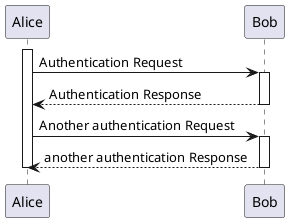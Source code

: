 @startuml
activate Alice #ffffff
Alice -> Bob: Authentication Request
activate Bob #ffffff
Bob --> Alice: Authentication Response
deactivate Bob

Alice -> Bob: Another authentication Request
activate Bob #ffffff
Alice <-- Bob: another authentication Response
deactivate Bob
deactivate Alice
@enduml